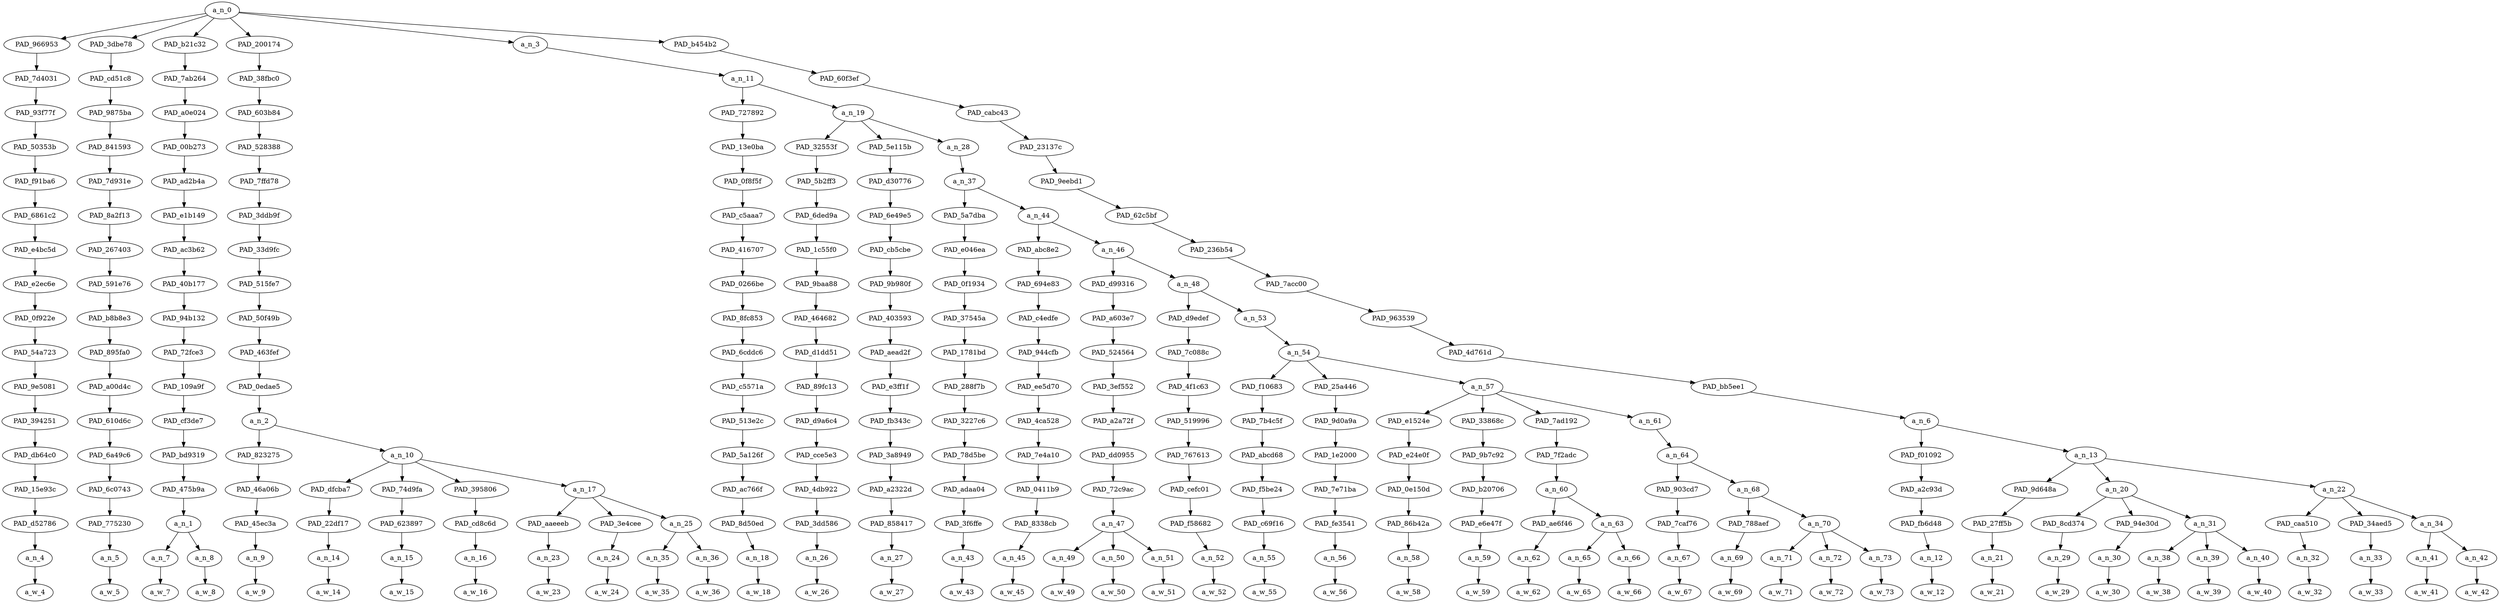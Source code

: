 strict digraph "" {
	a_n_0	[div_dir=1,
		index=0,
		level=17,
		pos="18.980577256944446,17!",
		text_span="[0, 1, 2, 3, 4, 5, 6, 7, 8, 9, 10, 11, 12, 13, 14, 15, 16, 17, 18, 19, 20, 21, 22, 23, 24, 25, 26, 27, 28, 29, 30, 31, 32, 33, 34, \
35, 36, 37, 38, 39, 40, 41, 42, 43]",
		value=0.99999999];
	PAD_966953	[div_dir=1,
		index=3,
		level=16,
		pos="31.0,16!",
		text_span="[31]",
		value=0.02081070];
	a_n_0 -> PAD_966953;
	PAD_3dbe78	[div_dir=1,
		index=4,
		level=16,
		pos="32.0,16!",
		text_span="[32]",
		value=0.01382177];
	a_n_0 -> PAD_3dbe78;
	PAD_b21c32	[div_dir=-1,
		index=0,
		level=16,
		pos="0.5,16!",
		text_span="[0, 1]",
		value=0.03529963];
	a_n_0 -> PAD_b21c32;
	PAD_200174	[div_dir=-1,
		index=1,
		level=16,
		pos="3.3958333333333335,16!",
		text_span="[2, 3, 4, 5, 6, 7, 8, 9]",
		value=0.08266483];
	a_n_0 -> PAD_200174;
	a_n_3	[div_dir=1,
		index=2,
		level=16,
		pos="11.237630208333332,16!",
		text_span="[10, 11, 12, 13, 14, 15, 16, 17, 18, 19, 20, 21, 22, 23, 24, 25, 26, 27, 28, 29, 30]",
		value=0.41709044];
	a_n_0 -> a_n_3;
	PAD_b454b2	[div_dir=-1,
		index=5,
		level=16,
		pos="35.75,16!",
		text_span="[33, 34, 35, 36, 37, 38, 39, 40, 41, 42, 43]",
		value=0.43030268];
	a_n_0 -> PAD_b454b2;
	PAD_7d4031	[div_dir=1,
		index=3,
		level=15,
		pos="31.0,15!",
		text_span="[31]",
		value=0.02081070];
	PAD_966953 -> PAD_7d4031;
	PAD_93f77f	[div_dir=1,
		index=4,
		level=14,
		pos="31.0,14!",
		text_span="[31]",
		value=0.02081070];
	PAD_7d4031 -> PAD_93f77f;
	PAD_50353b	[div_dir=1,
		index=6,
		level=13,
		pos="31.0,13!",
		text_span="[31]",
		value=0.02081070];
	PAD_93f77f -> PAD_50353b;
	PAD_f91ba6	[div_dir=1,
		index=6,
		level=12,
		pos="31.0,12!",
		text_span="[31]",
		value=0.02081070];
	PAD_50353b -> PAD_f91ba6;
	PAD_6861c2	[div_dir=1,
		index=7,
		level=11,
		pos="31.0,11!",
		text_span="[31]",
		value=0.02081070];
	PAD_f91ba6 -> PAD_6861c2;
	PAD_e4bc5d	[div_dir=1,
		index=8,
		level=10,
		pos="31.0,10!",
		text_span="[31]",
		value=0.02081070];
	PAD_6861c2 -> PAD_e4bc5d;
	PAD_e2ec6e	[div_dir=1,
		index=9,
		level=9,
		pos="31.0,9!",
		text_span="[31]",
		value=0.02081070];
	PAD_e4bc5d -> PAD_e2ec6e;
	PAD_0f922e	[div_dir=1,
		index=10,
		level=8,
		pos="31.0,8!",
		text_span="[31]",
		value=0.02081070];
	PAD_e2ec6e -> PAD_0f922e;
	PAD_54a723	[div_dir=1,
		index=10,
		level=7,
		pos="31.0,7!",
		text_span="[31]",
		value=0.02081070];
	PAD_0f922e -> PAD_54a723;
	PAD_9e5081	[div_dir=1,
		index=12,
		level=6,
		pos="31.0,6!",
		text_span="[31]",
		value=0.02081070];
	PAD_54a723 -> PAD_9e5081;
	PAD_394251	[div_dir=1,
		index=15,
		level=5,
		pos="31.0,5!",
		text_span="[31]",
		value=0.02081070];
	PAD_9e5081 -> PAD_394251;
	PAD_db64c0	[div_dir=1,
		index=16,
		level=4,
		pos="31.0,4!",
		text_span="[31]",
		value=0.02081070];
	PAD_394251 -> PAD_db64c0;
	PAD_15e93c	[div_dir=1,
		index=20,
		level=3,
		pos="31.0,3!",
		text_span="[31]",
		value=0.02081070];
	PAD_db64c0 -> PAD_15e93c;
	PAD_d52786	[div_dir=1,
		index=24,
		level=2,
		pos="31.0,2!",
		text_span="[31]",
		value=0.02081070];
	PAD_15e93c -> PAD_d52786;
	a_n_4	[div_dir=1,
		index=31,
		level=1,
		pos="31.0,1!",
		text_span="[31]",
		value=0.02081070];
	PAD_d52786 -> a_n_4;
	a_w_4	[div_dir=0,
		index=31,
		level=0,
		pos="31,0!",
		text_span="[31]",
		value=perhaps];
	a_n_4 -> a_w_4;
	PAD_cd51c8	[div_dir=1,
		index=4,
		level=15,
		pos="32.0,15!",
		text_span="[32]",
		value=0.01382177];
	PAD_3dbe78 -> PAD_cd51c8;
	PAD_9875ba	[div_dir=1,
		index=5,
		level=14,
		pos="32.0,14!",
		text_span="[32]",
		value=0.01382177];
	PAD_cd51c8 -> PAD_9875ba;
	PAD_841593	[div_dir=1,
		index=7,
		level=13,
		pos="32.0,13!",
		text_span="[32]",
		value=0.01382177];
	PAD_9875ba -> PAD_841593;
	PAD_7d931e	[div_dir=1,
		index=7,
		level=12,
		pos="32.0,12!",
		text_span="[32]",
		value=0.01382177];
	PAD_841593 -> PAD_7d931e;
	PAD_8a2f13	[div_dir=1,
		index=8,
		level=11,
		pos="32.0,11!",
		text_span="[32]",
		value=0.01382177];
	PAD_7d931e -> PAD_8a2f13;
	PAD_267403	[div_dir=1,
		index=9,
		level=10,
		pos="32.0,10!",
		text_span="[32]",
		value=0.01382177];
	PAD_8a2f13 -> PAD_267403;
	PAD_591e76	[div_dir=1,
		index=10,
		level=9,
		pos="32.0,9!",
		text_span="[32]",
		value=0.01382177];
	PAD_267403 -> PAD_591e76;
	PAD_b8b8e3	[div_dir=1,
		index=11,
		level=8,
		pos="32.0,8!",
		text_span="[32]",
		value=0.01382177];
	PAD_591e76 -> PAD_b8b8e3;
	PAD_895fa0	[div_dir=1,
		index=11,
		level=7,
		pos="32.0,7!",
		text_span="[32]",
		value=0.01382177];
	PAD_b8b8e3 -> PAD_895fa0;
	PAD_a00d4c	[div_dir=1,
		index=13,
		level=6,
		pos="32.0,6!",
		text_span="[32]",
		value=0.01382177];
	PAD_895fa0 -> PAD_a00d4c;
	PAD_610d6c	[div_dir=1,
		index=16,
		level=5,
		pos="32.0,5!",
		text_span="[32]",
		value=0.01382177];
	PAD_a00d4c -> PAD_610d6c;
	PAD_6a49c6	[div_dir=1,
		index=17,
		level=4,
		pos="32.0,4!",
		text_span="[32]",
		value=0.01382177];
	PAD_610d6c -> PAD_6a49c6;
	PAD_6c0743	[div_dir=1,
		index=21,
		level=3,
		pos="32.0,3!",
		text_span="[32]",
		value=0.01382177];
	PAD_6a49c6 -> PAD_6c0743;
	PAD_775230	[div_dir=1,
		index=25,
		level=2,
		pos="32.0,2!",
		text_span="[32]",
		value=0.01382177];
	PAD_6c0743 -> PAD_775230;
	a_n_5	[div_dir=1,
		index=32,
		level=1,
		pos="32.0,1!",
		text_span="[32]",
		value=0.01382177];
	PAD_775230 -> a_n_5;
	a_w_5	[div_dir=0,
		index=32,
		level=0,
		pos="32,0!",
		text_span="[32]",
		value=you3];
	a_n_5 -> a_w_5;
	PAD_7ab264	[div_dir=-1,
		index=0,
		level=15,
		pos="0.5,15!",
		text_span="[0, 1]",
		value=0.03529963];
	PAD_b21c32 -> PAD_7ab264;
	PAD_a0e024	[div_dir=-1,
		index=0,
		level=14,
		pos="0.5,14!",
		text_span="[0, 1]",
		value=0.03529963];
	PAD_7ab264 -> PAD_a0e024;
	PAD_00b273	[div_dir=-1,
		index=0,
		level=13,
		pos="0.5,13!",
		text_span="[0, 1]",
		value=0.03529963];
	PAD_a0e024 -> PAD_00b273;
	PAD_ad2b4a	[div_dir=-1,
		index=0,
		level=12,
		pos="0.5,12!",
		text_span="[0, 1]",
		value=0.03529963];
	PAD_00b273 -> PAD_ad2b4a;
	PAD_e1b149	[div_dir=-1,
		index=0,
		level=11,
		pos="0.5,11!",
		text_span="[0, 1]",
		value=0.03529963];
	PAD_ad2b4a -> PAD_e1b149;
	PAD_ac3b62	[div_dir=-1,
		index=0,
		level=10,
		pos="0.5,10!",
		text_span="[0, 1]",
		value=0.03529963];
	PAD_e1b149 -> PAD_ac3b62;
	PAD_40b177	[div_dir=-1,
		index=0,
		level=9,
		pos="0.5,9!",
		text_span="[0, 1]",
		value=0.03529963];
	PAD_ac3b62 -> PAD_40b177;
	PAD_94b132	[div_dir=-1,
		index=0,
		level=8,
		pos="0.5,8!",
		text_span="[0, 1]",
		value=0.03529963];
	PAD_40b177 -> PAD_94b132;
	PAD_72fce3	[div_dir=-1,
		index=0,
		level=7,
		pos="0.5,7!",
		text_span="[0, 1]",
		value=0.03529963];
	PAD_94b132 -> PAD_72fce3;
	PAD_109a9f	[div_dir=-1,
		index=0,
		level=6,
		pos="0.5,6!",
		text_span="[0, 1]",
		value=0.03529963];
	PAD_72fce3 -> PAD_109a9f;
	PAD_cf3de7	[div_dir=-1,
		index=0,
		level=5,
		pos="0.5,5!",
		text_span="[0, 1]",
		value=0.03529963];
	PAD_109a9f -> PAD_cf3de7;
	PAD_bd9319	[div_dir=-1,
		index=0,
		level=4,
		pos="0.5,4!",
		text_span="[0, 1]",
		value=0.03529963];
	PAD_cf3de7 -> PAD_bd9319;
	PAD_475b9a	[div_dir=-1,
		index=0,
		level=3,
		pos="0.5,3!",
		text_span="[0, 1]",
		value=0.03529963];
	PAD_bd9319 -> PAD_475b9a;
	a_n_1	[div_dir=-1,
		index=0,
		level=2,
		pos="0.5,2!",
		text_span="[0, 1]",
		value=0.03529963];
	PAD_475b9a -> a_n_1;
	a_n_7	[div_dir=-1,
		index=0,
		level=1,
		pos="0.0,1!",
		text_span="[0]",
		value=0.02271769];
	a_n_1 -> a_n_7;
	a_n_8	[div_dir=1,
		index=1,
		level=1,
		pos="1.0,1!",
		text_span="[1]",
		value=0.01240626];
	a_n_1 -> a_n_8;
	a_w_7	[div_dir=0,
		index=0,
		level=0,
		pos="0,0!",
		text_span="[0]",
		value=no];
	a_n_7 -> a_w_7;
	a_w_8	[div_dir=0,
		index=1,
		level=0,
		pos="1,0!",
		text_span="[1]",
		value=no1];
	a_n_8 -> a_w_8;
	PAD_38fbc0	[div_dir=-1,
		index=1,
		level=15,
		pos="3.3958333333333335,15!",
		text_span="[2, 3, 4, 5, 6, 7, 8, 9]",
		value=0.08266483];
	PAD_200174 -> PAD_38fbc0;
	PAD_603b84	[div_dir=-1,
		index=1,
		level=14,
		pos="3.3958333333333335,14!",
		text_span="[2, 3, 4, 5, 6, 7, 8, 9]",
		value=0.08266483];
	PAD_38fbc0 -> PAD_603b84;
	PAD_528388	[div_dir=-1,
		index=1,
		level=13,
		pos="3.3958333333333335,13!",
		text_span="[2, 3, 4, 5, 6, 7, 8, 9]",
		value=0.08266483];
	PAD_603b84 -> PAD_528388;
	PAD_7ffd78	[div_dir=-1,
		index=1,
		level=12,
		pos="3.3958333333333335,12!",
		text_span="[2, 3, 4, 5, 6, 7, 8, 9]",
		value=0.08266483];
	PAD_528388 -> PAD_7ffd78;
	PAD_3ddb9f	[div_dir=-1,
		index=1,
		level=11,
		pos="3.3958333333333335,11!",
		text_span="[2, 3, 4, 5, 6, 7, 8, 9]",
		value=0.08266483];
	PAD_7ffd78 -> PAD_3ddb9f;
	PAD_33d9fc	[div_dir=-1,
		index=1,
		level=10,
		pos="3.3958333333333335,10!",
		text_span="[2, 3, 4, 5, 6, 7, 8, 9]",
		value=0.08266483];
	PAD_3ddb9f -> PAD_33d9fc;
	PAD_515fe7	[div_dir=-1,
		index=1,
		level=9,
		pos="3.3958333333333335,9!",
		text_span="[2, 3, 4, 5, 6, 7, 8, 9]",
		value=0.08266483];
	PAD_33d9fc -> PAD_515fe7;
	PAD_50f49b	[div_dir=-1,
		index=1,
		level=8,
		pos="3.3958333333333335,8!",
		text_span="[2, 3, 4, 5, 6, 7, 8, 9]",
		value=0.08266483];
	PAD_515fe7 -> PAD_50f49b;
	PAD_463fef	[div_dir=-1,
		index=1,
		level=7,
		pos="3.3958333333333335,7!",
		text_span="[2, 3, 4, 5, 6, 7, 8, 9]",
		value=0.08266483];
	PAD_50f49b -> PAD_463fef;
	PAD_0edae5	[div_dir=-1,
		index=1,
		level=6,
		pos="3.3958333333333335,6!",
		text_span="[2, 3, 4, 5, 6, 7, 8, 9]",
		value=0.08266483];
	PAD_463fef -> PAD_0edae5;
	a_n_2	[div_dir=-1,
		index=1,
		level=5,
		pos="3.3958333333333335,5!",
		text_span="[2, 3, 4, 5, 6, 7, 8, 9]",
		value=0.08266483];
	PAD_0edae5 -> a_n_2;
	PAD_823275	[div_dir=-1,
		index=1,
		level=4,
		pos="2.0,4!",
		text_span="[2]",
		value=0.01012677];
	a_n_2 -> PAD_823275;
	a_n_10	[div_dir=1,
		index=2,
		level=4,
		pos="4.791666666666667,4!",
		text_span="[3, 4, 5, 6, 7, 8, 9]",
		value=0.07253760];
	a_n_2 -> a_n_10;
	PAD_46a06b	[div_dir=-1,
		index=1,
		level=3,
		pos="2.0,3!",
		text_span="[2]",
		value=0.01012677];
	PAD_823275 -> PAD_46a06b;
	PAD_45ec3a	[div_dir=-1,
		index=1,
		level=2,
		pos="2.0,2!",
		text_span="[2]",
		value=0.01012677];
	PAD_46a06b -> PAD_45ec3a;
	a_n_9	[div_dir=-1,
		index=2,
		level=1,
		pos="2.0,1!",
		text_span="[2]",
		value=0.01012677];
	PAD_45ec3a -> a_n_9;
	a_w_9	[div_dir=0,
		index=2,
		level=0,
		pos="2,0!",
		text_span="[2]",
		value=i];
	a_n_9 -> a_w_9;
	PAD_dfcba7	[div_dir=1,
		index=2,
		level=3,
		pos="3.0,3!",
		text_span="[3]",
		value=0.01170550];
	a_n_10 -> PAD_dfcba7;
	PAD_74d9fa	[div_dir=1,
		index=3,
		level=3,
		pos="4.0,3!",
		text_span="[4]",
		value=0.01129961];
	a_n_10 -> PAD_74d9fa;
	PAD_395806	[div_dir=1,
		index=4,
		level=3,
		pos="5.0,3!",
		text_span="[5]",
		value=0.00972549];
	a_n_10 -> PAD_395806;
	a_n_17	[div_dir=-1,
		index=5,
		level=3,
		pos="7.166666666666667,3!",
		text_span="[6, 7, 8, 9]",
		value=0.03979935];
	a_n_10 -> a_n_17;
	PAD_22df17	[div_dir=1,
		index=2,
		level=2,
		pos="3.0,2!",
		text_span="[3]",
		value=0.01170550];
	PAD_dfcba7 -> PAD_22df17;
	a_n_14	[div_dir=1,
		index=3,
		level=1,
		pos="3.0,1!",
		text_span="[3]",
		value=0.01170550];
	PAD_22df17 -> a_n_14;
	a_w_14	[div_dir=0,
		index=3,
		level=0,
		pos="3,0!",
		text_span="[3]",
		value=will];
	a_n_14 -> a_w_14;
	PAD_623897	[div_dir=1,
		index=3,
		level=2,
		pos="4.0,2!",
		text_span="[4]",
		value=0.01129961];
	PAD_74d9fa -> PAD_623897;
	a_n_15	[div_dir=1,
		index=4,
		level=1,
		pos="4.0,1!",
		text_span="[4]",
		value=0.01129961];
	PAD_623897 -> a_n_15;
	a_w_15	[div_dir=0,
		index=4,
		level=0,
		pos="4,0!",
		text_span="[4]",
		value=not];
	a_n_15 -> a_w_15;
	PAD_cd8c6d	[div_dir=1,
		index=4,
		level=2,
		pos="5.0,2!",
		text_span="[5]",
		value=0.00972549];
	PAD_395806 -> PAD_cd8c6d;
	a_n_16	[div_dir=1,
		index=5,
		level=1,
		pos="5.0,1!",
		text_span="[5]",
		value=0.00972549];
	PAD_cd8c6d -> a_n_16;
	a_w_16	[div_dir=0,
		index=5,
		level=0,
		pos="5,0!",
		text_span="[5]",
		value=i1];
	a_n_16 -> a_w_16;
	PAD_aaeeeb	[div_dir=1,
		index=5,
		level=2,
		pos="6.0,2!",
		text_span="[6]",
		value=0.00835757];
	a_n_17 -> PAD_aaeeeb;
	PAD_3e4cee	[div_dir=1,
		index=6,
		level=2,
		pos="7.0,2!",
		text_span="[7]",
		value=0.00923382];
	a_n_17 -> PAD_3e4cee;
	a_n_25	[div_dir=-1,
		index=7,
		level=2,
		pos="8.5,2!",
		text_span="[8, 9]",
		value=0.02220118];
	a_n_17 -> a_n_25;
	a_n_23	[div_dir=1,
		index=6,
		level=1,
		pos="6.0,1!",
		text_span="[6]",
		value=0.00835757];
	PAD_aaeeeb -> a_n_23;
	a_w_23	[div_dir=0,
		index=6,
		level=0,
		pos="6,0!",
		text_span="[6]",
		value=do];
	a_n_23 -> a_w_23;
	a_n_24	[div_dir=1,
		index=7,
		level=1,
		pos="7.0,1!",
		text_span="[7]",
		value=0.00923382];
	PAD_3e4cee -> a_n_24;
	a_w_24	[div_dir=0,
		index=7,
		level=0,
		pos="7,0!",
		text_span="[7]",
		value=not1];
	a_n_24 -> a_w_24;
	a_n_35	[div_dir=-1,
		index=8,
		level=1,
		pos="8.0,1!",
		text_span="[8]",
		value=0.01057243];
	a_n_25 -> a_n_35;
	a_n_36	[div_dir=1,
		index=9,
		level=1,
		pos="9.0,1!",
		text_span="[9]",
		value=0.01161320];
	a_n_25 -> a_n_36;
	a_w_35	[div_dir=0,
		index=8,
		level=0,
		pos="8,0!",
		text_span="[8]",
		value=do1];
	a_n_35 -> a_w_35;
	a_w_36	[div_dir=0,
		index=9,
		level=0,
		pos="9,0!",
		text_span="[9]",
		value=that];
	a_n_36 -> a_w_36;
	a_n_11	[div_dir=1,
		index=2,
		level=15,
		pos="11.237630208333332,15!",
		text_span="[10, 11, 12, 13, 14, 15, 16, 17, 18, 19, 20, 21, 22, 23, 24, 25, 26, 27, 28, 29, 30]",
		value=0.41698212];
	a_n_3 -> a_n_11;
	PAD_727892	[div_dir=1,
		index=2,
		level=14,
		pos="10.0,14!",
		text_span="[10]",
		value=0.00938584];
	a_n_11 -> PAD_727892;
	a_n_19	[div_dir=1,
		index=3,
		level=14,
		pos="12.475260416666666,14!",
		text_span="[11, 12, 13, 14, 15, 16, 17, 18, 19, 20, 21, 22, 23, 24, 25, 26, 27, 28, 29, 30]",
		value=0.40748796];
	a_n_11 -> a_n_19;
	PAD_13e0ba	[div_dir=1,
		index=2,
		level=13,
		pos="10.0,13!",
		text_span="[10]",
		value=0.00938584];
	PAD_727892 -> PAD_13e0ba;
	PAD_0f8f5f	[div_dir=1,
		index=2,
		level=12,
		pos="10.0,12!",
		text_span="[10]",
		value=0.00938584];
	PAD_13e0ba -> PAD_0f8f5f;
	PAD_c5aaa7	[div_dir=1,
		index=2,
		level=11,
		pos="10.0,11!",
		text_span="[10]",
		value=0.00938584];
	PAD_0f8f5f -> PAD_c5aaa7;
	PAD_416707	[div_dir=1,
		index=2,
		level=10,
		pos="10.0,10!",
		text_span="[10]",
		value=0.00938584];
	PAD_c5aaa7 -> PAD_416707;
	PAD_0266be	[div_dir=1,
		index=2,
		level=9,
		pos="10.0,9!",
		text_span="[10]",
		value=0.00938584];
	PAD_416707 -> PAD_0266be;
	PAD_8fc853	[div_dir=1,
		index=2,
		level=8,
		pos="10.0,8!",
		text_span="[10]",
		value=0.00938584];
	PAD_0266be -> PAD_8fc853;
	PAD_6cddc6	[div_dir=1,
		index=2,
		level=7,
		pos="10.0,7!",
		text_span="[10]",
		value=0.00938584];
	PAD_8fc853 -> PAD_6cddc6;
	PAD_c5571a	[div_dir=1,
		index=2,
		level=6,
		pos="10.0,6!",
		text_span="[10]",
		value=0.00938584];
	PAD_6cddc6 -> PAD_c5571a;
	PAD_513e2c	[div_dir=1,
		index=2,
		level=5,
		pos="10.0,5!",
		text_span="[10]",
		value=0.00938584];
	PAD_c5571a -> PAD_513e2c;
	PAD_5a126f	[div_dir=1,
		index=3,
		level=4,
		pos="10.0,4!",
		text_span="[10]",
		value=0.00938584];
	PAD_513e2c -> PAD_5a126f;
	PAD_ac766f	[div_dir=1,
		index=6,
		level=3,
		pos="10.0,3!",
		text_span="[10]",
		value=0.00938584];
	PAD_5a126f -> PAD_ac766f;
	PAD_8d50ed	[div_dir=1,
		index=8,
		level=2,
		pos="10.0,2!",
		text_span="[10]",
		value=0.00938584];
	PAD_ac766f -> PAD_8d50ed;
	a_n_18	[div_dir=1,
		index=10,
		level=1,
		pos="10.0,1!",
		text_span="[10]",
		value=0.00938584];
	PAD_8d50ed -> a_n_18;
	a_w_18	[div_dir=0,
		index=10,
		level=0,
		pos="10,0!",
		text_span="[10]",
		value=i2];
	a_n_18 -> a_w_18;
	PAD_32553f	[div_dir=1,
		index=3,
		level=13,
		pos="11.0,13!",
		text_span="[11]",
		value=0.01247435];
	a_n_19 -> PAD_32553f;
	PAD_5e115b	[div_dir=1,
		index=4,
		level=13,
		pos="12.0,13!",
		text_span="[12]",
		value=0.01182821];
	a_n_19 -> PAD_5e115b;
	a_n_28	[div_dir=1,
		index=5,
		level=13,
		pos="14.42578125,13!",
		text_span="[13, 14, 15, 16, 17, 18, 19, 20, 21, 22, 23, 24, 25, 26, 27, 28, 29, 30]",
		value=0.38307961];
	a_n_19 -> a_n_28;
	PAD_5b2ff3	[div_dir=1,
		index=3,
		level=12,
		pos="11.0,12!",
		text_span="[11]",
		value=0.01247435];
	PAD_32553f -> PAD_5b2ff3;
	PAD_6ded9a	[div_dir=1,
		index=3,
		level=11,
		pos="11.0,11!",
		text_span="[11]",
		value=0.01247435];
	PAD_5b2ff3 -> PAD_6ded9a;
	PAD_1c55f0	[div_dir=1,
		index=3,
		level=10,
		pos="11.0,10!",
		text_span="[11]",
		value=0.01247435];
	PAD_6ded9a -> PAD_1c55f0;
	PAD_9baa88	[div_dir=1,
		index=3,
		level=9,
		pos="11.0,9!",
		text_span="[11]",
		value=0.01247435];
	PAD_1c55f0 -> PAD_9baa88;
	PAD_464682	[div_dir=1,
		index=3,
		level=8,
		pos="11.0,8!",
		text_span="[11]",
		value=0.01247435];
	PAD_9baa88 -> PAD_464682;
	PAD_d1dd51	[div_dir=1,
		index=3,
		level=7,
		pos="11.0,7!",
		text_span="[11]",
		value=0.01247435];
	PAD_464682 -> PAD_d1dd51;
	PAD_89fc13	[div_dir=1,
		index=3,
		level=6,
		pos="11.0,6!",
		text_span="[11]",
		value=0.01247435];
	PAD_d1dd51 -> PAD_89fc13;
	PAD_d9a6c4	[div_dir=1,
		index=3,
		level=5,
		pos="11.0,5!",
		text_span="[11]",
		value=0.01247435];
	PAD_89fc13 -> PAD_d9a6c4;
	PAD_cce5e3	[div_dir=1,
		index=4,
		level=4,
		pos="11.0,4!",
		text_span="[11]",
		value=0.01247435];
	PAD_d9a6c4 -> PAD_cce5e3;
	PAD_4db922	[div_dir=1,
		index=7,
		level=3,
		pos="11.0,3!",
		text_span="[11]",
		value=0.01247435];
	PAD_cce5e3 -> PAD_4db922;
	PAD_3dd586	[div_dir=1,
		index=9,
		level=2,
		pos="11.0,2!",
		text_span="[11]",
		value=0.01247435];
	PAD_4db922 -> PAD_3dd586;
	a_n_26	[div_dir=1,
		index=11,
		level=1,
		pos="11.0,1!",
		text_span="[11]",
		value=0.01247435];
	PAD_3dd586 -> a_n_26;
	a_w_26	[div_dir=0,
		index=11,
		level=0,
		pos="11,0!",
		text_span="[11]",
		value=told];
	a_n_26 -> a_w_26;
	PAD_d30776	[div_dir=1,
		index=4,
		level=12,
		pos="12.0,12!",
		text_span="[12]",
		value=0.01182821];
	PAD_5e115b -> PAD_d30776;
	PAD_6e49e5	[div_dir=1,
		index=4,
		level=11,
		pos="12.0,11!",
		text_span="[12]",
		value=0.01182821];
	PAD_d30776 -> PAD_6e49e5;
	PAD_cb5cbe	[div_dir=1,
		index=4,
		level=10,
		pos="12.0,10!",
		text_span="[12]",
		value=0.01182821];
	PAD_6e49e5 -> PAD_cb5cbe;
	PAD_9b980f	[div_dir=1,
		index=4,
		level=9,
		pos="12.0,9!",
		text_span="[12]",
		value=0.01182821];
	PAD_cb5cbe -> PAD_9b980f;
	PAD_403593	[div_dir=1,
		index=4,
		level=8,
		pos="12.0,8!",
		text_span="[12]",
		value=0.01182821];
	PAD_9b980f -> PAD_403593;
	PAD_aead2f	[div_dir=1,
		index=4,
		level=7,
		pos="12.0,7!",
		text_span="[12]",
		value=0.01182821];
	PAD_403593 -> PAD_aead2f;
	PAD_e3ff1f	[div_dir=1,
		index=4,
		level=6,
		pos="12.0,6!",
		text_span="[12]",
		value=0.01182821];
	PAD_aead2f -> PAD_e3ff1f;
	PAD_fb343c	[div_dir=1,
		index=4,
		level=5,
		pos="12.0,5!",
		text_span="[12]",
		value=0.01182821];
	PAD_e3ff1f -> PAD_fb343c;
	PAD_3a8949	[div_dir=1,
		index=5,
		level=4,
		pos="12.0,4!",
		text_span="[12]",
		value=0.01182821];
	PAD_fb343c -> PAD_3a8949;
	PAD_a2322d	[div_dir=1,
		index=8,
		level=3,
		pos="12.0,3!",
		text_span="[12]",
		value=0.01182821];
	PAD_3a8949 -> PAD_a2322d;
	PAD_858417	[div_dir=1,
		index=10,
		level=2,
		pos="12.0,2!",
		text_span="[12]",
		value=0.01182821];
	PAD_a2322d -> PAD_858417;
	a_n_27	[div_dir=1,
		index=12,
		level=1,
		pos="12.0,1!",
		text_span="[12]",
		value=0.01182821];
	PAD_858417 -> a_n_27;
	a_w_27	[div_dir=0,
		index=12,
		level=0,
		pos="12,0!",
		text_span="[12]",
		value=you];
	a_n_27 -> a_w_27;
	a_n_37	[div_dir=1,
		index=5,
		level=12,
		pos="14.42578125,12!",
		text_span="[13, 14, 15, 16, 17, 18, 19, 20, 21, 22, 23, 24, 25, 26, 27, 28, 29, 30]",
		value=0.38297966];
	a_n_28 -> a_n_37;
	PAD_5a7dba	[div_dir=1,
		index=5,
		level=11,
		pos="13.0,11!",
		text_span="[13]",
		value=0.01195178];
	a_n_37 -> PAD_5a7dba;
	a_n_44	[div_dir=1,
		index=6,
		level=11,
		pos="15.8515625,11!",
		text_span="[14, 15, 16, 17, 18, 19, 20, 21, 22, 23, 24, 25, 26, 27, 28, 29, 30]",
		value=0.37092793];
	a_n_37 -> a_n_44;
	PAD_e046ea	[div_dir=1,
		index=5,
		level=10,
		pos="13.0,10!",
		text_span="[13]",
		value=0.01195178];
	PAD_5a7dba -> PAD_e046ea;
	PAD_0f1934	[div_dir=1,
		index=5,
		level=9,
		pos="13.0,9!",
		text_span="[13]",
		value=0.01195178];
	PAD_e046ea -> PAD_0f1934;
	PAD_37545a	[div_dir=1,
		index=5,
		level=8,
		pos="13.0,8!",
		text_span="[13]",
		value=0.01195178];
	PAD_0f1934 -> PAD_37545a;
	PAD_1781bd	[div_dir=1,
		index=5,
		level=7,
		pos="13.0,7!",
		text_span="[13]",
		value=0.01195178];
	PAD_37545a -> PAD_1781bd;
	PAD_288f7b	[div_dir=1,
		index=5,
		level=6,
		pos="13.0,6!",
		text_span="[13]",
		value=0.01195178];
	PAD_1781bd -> PAD_288f7b;
	PAD_3227c6	[div_dir=1,
		index=5,
		level=5,
		pos="13.0,5!",
		text_span="[13]",
		value=0.01195178];
	PAD_288f7b -> PAD_3227c6;
	PAD_78d5be	[div_dir=1,
		index=6,
		level=4,
		pos="13.0,4!",
		text_span="[13]",
		value=0.01195178];
	PAD_3227c6 -> PAD_78d5be;
	PAD_adaa04	[div_dir=1,
		index=9,
		level=3,
		pos="13.0,3!",
		text_span="[13]",
		value=0.01195178];
	PAD_78d5be -> PAD_adaa04;
	PAD_3f6ffe	[div_dir=1,
		index=11,
		level=2,
		pos="13.0,2!",
		text_span="[13]",
		value=0.01195178];
	PAD_adaa04 -> PAD_3f6ffe;
	a_n_43	[div_dir=1,
		index=13,
		level=1,
		pos="13.0,1!",
		text_span="[13]",
		value=0.01195178];
	PAD_3f6ffe -> a_n_43;
	a_w_43	[div_dir=0,
		index=13,
		level=0,
		pos="13,0!",
		text_span="[13]",
		value=i3];
	a_n_43 -> a_w_43;
	PAD_abc8e2	[div_dir=1,
		index=6,
		level=10,
		pos="14.0,10!",
		text_span="[14]",
		value=0.01334693];
	a_n_44 -> PAD_abc8e2;
	a_n_46	[div_dir=1,
		index=7,
		level=10,
		pos="17.703125,10!",
		text_span="[15, 16, 17, 18, 19, 20, 21, 22, 23, 24, 25, 26, 27, 28, 29, 30]",
		value=0.35748037];
	a_n_44 -> a_n_46;
	PAD_694e83	[div_dir=1,
		index=6,
		level=9,
		pos="14.0,9!",
		text_span="[14]",
		value=0.01334693];
	PAD_abc8e2 -> PAD_694e83;
	PAD_c4edfe	[div_dir=1,
		index=6,
		level=8,
		pos="14.0,8!",
		text_span="[14]",
		value=0.01334693];
	PAD_694e83 -> PAD_c4edfe;
	PAD_944cfb	[div_dir=1,
		index=6,
		level=7,
		pos="14.0,7!",
		text_span="[14]",
		value=0.01334693];
	PAD_c4edfe -> PAD_944cfb;
	PAD_ee5d70	[div_dir=1,
		index=6,
		level=6,
		pos="14.0,6!",
		text_span="[14]",
		value=0.01334693];
	PAD_944cfb -> PAD_ee5d70;
	PAD_4ca528	[div_dir=1,
		index=6,
		level=5,
		pos="14.0,5!",
		text_span="[14]",
		value=0.01334693];
	PAD_ee5d70 -> PAD_4ca528;
	PAD_7e4a10	[div_dir=1,
		index=7,
		level=4,
		pos="14.0,4!",
		text_span="[14]",
		value=0.01334693];
	PAD_4ca528 -> PAD_7e4a10;
	PAD_0411b9	[div_dir=1,
		index=10,
		level=3,
		pos="14.0,3!",
		text_span="[14]",
		value=0.01334693];
	PAD_7e4a10 -> PAD_0411b9;
	PAD_8338cb	[div_dir=1,
		index=12,
		level=2,
		pos="14.0,2!",
		text_span="[14]",
		value=0.01334693];
	PAD_0411b9 -> PAD_8338cb;
	a_n_45	[div_dir=1,
		index=14,
		level=1,
		pos="14.0,1!",
		text_span="[14]",
		value=0.01334693];
	PAD_8338cb -> a_n_45;
	a_w_45	[div_dir=0,
		index=14,
		level=0,
		pos="14,0!",
		text_span="[14]",
		value=am];
	a_n_45 -> a_w_45;
	PAD_d99316	[div_dir=1,
		index=7,
		level=9,
		pos="16.0,9!",
		text_span="[15, 16, 17]",
		value=0.14115765];
	a_n_46 -> PAD_d99316;
	a_n_48	[div_dir=1,
		index=8,
		level=9,
		pos="19.40625,9!",
		text_span="[18, 19, 20, 21, 22, 23, 24, 25, 26, 27, 28, 29, 30]",
		value=0.21623053];
	a_n_46 -> a_n_48;
	PAD_a603e7	[div_dir=1,
		index=7,
		level=8,
		pos="16.0,8!",
		text_span="[15, 16, 17]",
		value=0.14115765];
	PAD_d99316 -> PAD_a603e7;
	PAD_524564	[div_dir=1,
		index=7,
		level=7,
		pos="16.0,7!",
		text_span="[15, 16, 17]",
		value=0.14115765];
	PAD_a603e7 -> PAD_524564;
	PAD_3ef552	[div_dir=1,
		index=7,
		level=6,
		pos="16.0,6!",
		text_span="[15, 16, 17]",
		value=0.14115765];
	PAD_524564 -> PAD_3ef552;
	PAD_a2a72f	[div_dir=1,
		index=7,
		level=5,
		pos="16.0,5!",
		text_span="[15, 16, 17]",
		value=0.14115765];
	PAD_3ef552 -> PAD_a2a72f;
	PAD_dd0955	[div_dir=1,
		index=8,
		level=4,
		pos="16.0,4!",
		text_span="[15, 16, 17]",
		value=0.14115765];
	PAD_a2a72f -> PAD_dd0955;
	PAD_72c9ac	[div_dir=1,
		index=11,
		level=3,
		pos="16.0,3!",
		text_span="[15, 16, 17]",
		value=0.14115765];
	PAD_dd0955 -> PAD_72c9ac;
	a_n_47	[div_dir=1,
		index=13,
		level=2,
		pos="16.0,2!",
		text_span="[15, 16, 17]",
		value=0.14115765];
	PAD_72c9ac -> a_n_47;
	a_n_49	[div_dir=1,
		index=15,
		level=1,
		pos="15.0,1!",
		text_span="[15]",
		value=0.02064107];
	a_n_47 -> a_n_49;
	a_n_50	[div_dir=1,
		index=16,
		level=1,
		pos="16.0,1!",
		text_span="[16]",
		value=0.08244833];
	a_n_47 -> a_n_50;
	a_n_51	[div_dir=-1,
		index=17,
		level=1,
		pos="17.0,1!",
		text_span="[17]",
		value=0.03788732];
	a_n_47 -> a_n_51;
	a_w_49	[div_dir=0,
		index=15,
		level=0,
		pos="15,0!",
		text_span="[15]",
		value=a];
	a_n_49 -> a_w_49;
	a_w_50	[div_dir=0,
		index=16,
		level=0,
		pos="16,0!",
		text_span="[16]",
		value=white];
	a_n_50 -> a_w_50;
	a_w_51	[div_dir=0,
		index=17,
		level=0,
		pos="17,0!",
		text_span="[17]",
		value=woman];
	a_n_51 -> a_w_51;
	PAD_d9edef	[div_dir=-1,
		index=8,
		level=8,
		pos="18.0,8!",
		text_span="[18]",
		value=0.02624142];
	a_n_48 -> PAD_d9edef;
	a_n_53	[div_dir=1,
		index=9,
		level=8,
		pos="20.8125,8!",
		text_span="[19, 20, 21, 22, 23, 24, 25, 26, 27, 28, 29, 30]",
		value=0.18997368];
	a_n_48 -> a_n_53;
	PAD_7c088c	[div_dir=-1,
		index=8,
		level=7,
		pos="18.0,7!",
		text_span="[18]",
		value=0.02624142];
	PAD_d9edef -> PAD_7c088c;
	PAD_4f1c63	[div_dir=-1,
		index=8,
		level=6,
		pos="18.0,6!",
		text_span="[18]",
		value=0.02624142];
	PAD_7c088c -> PAD_4f1c63;
	PAD_519996	[div_dir=-1,
		index=8,
		level=5,
		pos="18.0,5!",
		text_span="[18]",
		value=0.02624142];
	PAD_4f1c63 -> PAD_519996;
	PAD_767613	[div_dir=-1,
		index=9,
		level=4,
		pos="18.0,4!",
		text_span="[18]",
		value=0.02624142];
	PAD_519996 -> PAD_767613;
	PAD_cefc01	[div_dir=-1,
		index=12,
		level=3,
		pos="18.0,3!",
		text_span="[18]",
		value=0.02624142];
	PAD_767613 -> PAD_cefc01;
	PAD_f58682	[div_dir=-1,
		index=14,
		level=2,
		pos="18.0,2!",
		text_span="[18]",
		value=0.02624142];
	PAD_cefc01 -> PAD_f58682;
	a_n_52	[div_dir=-1,
		index=18,
		level=1,
		pos="18.0,1!",
		text_span="[18]",
		value=0.02624142];
	PAD_f58682 -> a_n_52;
	a_w_52	[div_dir=0,
		index=18,
		level=0,
		pos="18,0!",
		text_span="[18]",
		value=sorry];
	a_n_52 -> a_w_52;
	a_n_54	[div_dir=1,
		index=9,
		level=7,
		pos="20.8125,7!",
		text_span="[19, 20, 21, 22, 23, 24, 25, 26, 27, 28, 29, 30]",
		value=0.18991874];
	a_n_53 -> a_n_54;
	PAD_f10683	[div_dir=1,
		index=9,
		level=6,
		pos="19.0,6!",
		text_span="[19]",
		value=0.01127980];
	a_n_54 -> PAD_f10683;
	PAD_25a446	[div_dir=1,
		index=10,
		level=6,
		pos="20.0,6!",
		text_span="[20]",
		value=0.01324036];
	a_n_54 -> PAD_25a446;
	a_n_57	[div_dir=1,
		index=11,
		level=6,
		pos="23.4375,6!",
		text_span="[21, 22, 23, 24, 25, 26, 27, 28, 29, 30]",
		value=0.16534364];
	a_n_54 -> a_n_57;
	PAD_7b4c5f	[div_dir=1,
		index=9,
		level=5,
		pos="19.0,5!",
		text_span="[19]",
		value=0.01127980];
	PAD_f10683 -> PAD_7b4c5f;
	PAD_abcd68	[div_dir=1,
		index=10,
		level=4,
		pos="19.0,4!",
		text_span="[19]",
		value=0.01127980];
	PAD_7b4c5f -> PAD_abcd68;
	PAD_f5be24	[div_dir=1,
		index=13,
		level=3,
		pos="19.0,3!",
		text_span="[19]",
		value=0.01127980];
	PAD_abcd68 -> PAD_f5be24;
	PAD_c69f16	[div_dir=1,
		index=15,
		level=2,
		pos="19.0,2!",
		text_span="[19]",
		value=0.01127980];
	PAD_f5be24 -> PAD_c69f16;
	a_n_55	[div_dir=1,
		index=19,
		level=1,
		pos="19.0,1!",
		text_span="[19]",
		value=0.01127980];
	PAD_c69f16 -> a_n_55;
	a_w_55	[div_dir=0,
		index=19,
		level=0,
		pos="19,0!",
		text_span="[19]",
		value=i4];
	a_n_55 -> a_w_55;
	PAD_9d0a9a	[div_dir=1,
		index=10,
		level=5,
		pos="20.0,5!",
		text_span="[20]",
		value=0.01324036];
	PAD_25a446 -> PAD_9d0a9a;
	PAD_1e2000	[div_dir=1,
		index=11,
		level=4,
		pos="20.0,4!",
		text_span="[20]",
		value=0.01324036];
	PAD_9d0a9a -> PAD_1e2000;
	PAD_7e71ba	[div_dir=1,
		index=14,
		level=3,
		pos="20.0,3!",
		text_span="[20]",
		value=0.01324036];
	PAD_1e2000 -> PAD_7e71ba;
	PAD_fe3541	[div_dir=1,
		index=16,
		level=2,
		pos="20.0,2!",
		text_span="[20]",
		value=0.01324036];
	PAD_7e71ba -> PAD_fe3541;
	a_n_56	[div_dir=1,
		index=20,
		level=1,
		pos="20.0,1!",
		text_span="[20]",
		value=0.01324036];
	PAD_fe3541 -> a_n_56;
	a_w_56	[div_dir=0,
		index=20,
		level=0,
		pos="20,0!",
		text_span="[20]",
		value=really];
	a_n_56 -> a_w_56;
	PAD_e1524e	[div_dir=-1,
		index=11,
		level=5,
		pos="21.0,5!",
		text_span="[21]",
		value=0.00935693];
	a_n_57 -> PAD_e1524e;
	PAD_33868c	[div_dir=1,
		index=12,
		level=5,
		pos="22.0,5!",
		text_span="[22]",
		value=0.00920981];
	a_n_57 -> PAD_33868c;
	PAD_7ad192	[div_dir=1,
		index=13,
		level=5,
		pos="23.75,5!",
		text_span="[23, 24, 25]",
		value=0.04475825];
	a_n_57 -> PAD_7ad192;
	a_n_61	[div_dir=1,
		index=14,
		level=5,
		pos="27.0,5!",
		text_span="[26, 27, 28, 29, 30]",
		value=0.10198224];
	a_n_57 -> a_n_61;
	PAD_e24e0f	[div_dir=-1,
		index=12,
		level=4,
		pos="21.0,4!",
		text_span="[21]",
		value=0.00935693];
	PAD_e1524e -> PAD_e24e0f;
	PAD_0e150d	[div_dir=-1,
		index=15,
		level=3,
		pos="21.0,3!",
		text_span="[21]",
		value=0.00935693];
	PAD_e24e0f -> PAD_0e150d;
	PAD_86b42a	[div_dir=-1,
		index=17,
		level=2,
		pos="21.0,2!",
		text_span="[21]",
		value=0.00935693];
	PAD_0e150d -> PAD_86b42a;
	a_n_58	[div_dir=-1,
		index=21,
		level=1,
		pos="21.0,1!",
		text_span="[21]",
		value=0.00935693];
	PAD_86b42a -> a_n_58;
	a_w_58	[div_dir=0,
		index=21,
		level=0,
		pos="21,0!",
		text_span="[21]",
		value=am1];
	a_n_58 -> a_w_58;
	PAD_9b7c92	[div_dir=1,
		index=13,
		level=4,
		pos="22.0,4!",
		text_span="[22]",
		value=0.00920981];
	PAD_33868c -> PAD_9b7c92;
	PAD_b20706	[div_dir=1,
		index=16,
		level=3,
		pos="22.0,3!",
		text_span="[22]",
		value=0.00920981];
	PAD_9b7c92 -> PAD_b20706;
	PAD_e6e47f	[div_dir=1,
		index=18,
		level=2,
		pos="22.0,2!",
		text_span="[22]",
		value=0.00920981];
	PAD_b20706 -> PAD_e6e47f;
	a_n_59	[div_dir=1,
		index=22,
		level=1,
		pos="22.0,1!",
		text_span="[22]",
		value=0.00920981];
	PAD_e6e47f -> a_n_59;
	a_w_59	[div_dir=0,
		index=22,
		level=0,
		pos="22,0!",
		text_span="[22]",
		value=not2];
	a_n_59 -> a_w_59;
	PAD_7f2adc	[div_dir=1,
		index=14,
		level=4,
		pos="23.75,4!",
		text_span="[23, 24, 25]",
		value=0.04475825];
	PAD_7ad192 -> PAD_7f2adc;
	a_n_60	[div_dir=1,
		index=17,
		level=3,
		pos="23.75,3!",
		text_span="[23, 24, 25]",
		value=0.04475825];
	PAD_7f2adc -> a_n_60;
	PAD_ae6f46	[div_dir=-1,
		index=19,
		level=2,
		pos="23.0,2!",
		text_span="[23]",
		value=0.02102795];
	a_n_60 -> PAD_ae6f46;
	a_n_63	[div_dir=1,
		index=20,
		level=2,
		pos="24.5,2!",
		text_span="[24, 25]",
		value=0.02369888];
	a_n_60 -> a_n_63;
	a_n_62	[div_dir=-1,
		index=23,
		level=1,
		pos="23.0,1!",
		text_span="[23]",
		value=0.02102795];
	PAD_ae6f46 -> a_n_62;
	a_w_62	[div_dir=0,
		index=23,
		level=0,
		pos="23,0!",
		text_span="[23]",
		value=interested];
	a_n_62 -> a_w_62;
	a_n_65	[div_dir=1,
		index=24,
		level=1,
		pos="24.0,1!",
		text_span="[24]",
		value=0.01047761];
	a_n_63 -> a_n_65;
	a_n_66	[div_dir=1,
		index=25,
		level=1,
		pos="25.0,1!",
		text_span="[25]",
		value=0.01316068];
	a_n_63 -> a_n_66;
	a_w_65	[div_dir=0,
		index=24,
		level=0,
		pos="24,0!",
		text_span="[24]",
		value=in];
	a_n_65 -> a_w_65;
	a_w_66	[div_dir=0,
		index=25,
		level=0,
		pos="25,0!",
		text_span="[25]",
		value=you1];
	a_n_66 -> a_w_66;
	a_n_64	[div_dir=1,
		index=15,
		level=4,
		pos="27.0,4!",
		text_span="[26, 27, 28, 29, 30]",
		value=0.10195778];
	a_n_61 -> a_n_64;
	PAD_903cd7	[div_dir=1,
		index=18,
		level=3,
		pos="26.0,3!",
		text_span="[26]",
		value=0.01479198];
	a_n_64 -> PAD_903cd7;
	a_n_68	[div_dir=1,
		index=19,
		level=3,
		pos="28.0,3!",
		text_span="[27, 28, 29, 30]",
		value=0.08714135];
	a_n_64 -> a_n_68;
	PAD_7caf76	[div_dir=1,
		index=21,
		level=2,
		pos="26.0,2!",
		text_span="[26]",
		value=0.01479198];
	PAD_903cd7 -> PAD_7caf76;
	a_n_67	[div_dir=1,
		index=26,
		level=1,
		pos="26.0,1!",
		text_span="[26]",
		value=0.01479198];
	PAD_7caf76 -> a_n_67;
	a_w_67	[div_dir=0,
		index=26,
		level=0,
		pos="26,0!",
		text_span="[26]",
		value=you2];
	a_n_67 -> a_w_67;
	PAD_788aef	[div_dir=1,
		index=22,
		level=2,
		pos="27.0,2!",
		text_span="[27]",
		value=0.01384004];
	a_n_68 -> PAD_788aef;
	a_n_70	[div_dir=-1,
		index=23,
		level=2,
		pos="29.0,2!",
		text_span="[28, 29, 30]",
		value=0.07327909];
	a_n_68 -> a_n_70;
	a_n_69	[div_dir=1,
		index=27,
		level=1,
		pos="27.0,1!",
		text_span="[27]",
		value=0.01384004];
	PAD_788aef -> a_n_69;
	a_w_69	[div_dir=0,
		index=27,
		level=0,
		pos="27,0!",
		text_span="[27]",
		value=are];
	a_n_69 -> a_w_69;
	a_n_71	[div_dir=-1,
		index=28,
		level=1,
		pos="28.0,1!",
		text_span="[28]",
		value=0.03093795];
	a_n_70 -> a_n_71;
	a_n_72	[div_dir=1,
		index=29,
		level=1,
		pos="29.0,1!",
		text_span="[29]",
		value=0.01730855];
	a_n_70 -> a_n_72;
	a_n_73	[div_dir=-1,
		index=30,
		level=1,
		pos="30.0,1!",
		text_span="[30]",
		value=0.02499850];
	a_n_70 -> a_n_73;
	a_w_71	[div_dir=0,
		index=28,
		level=0,
		pos="28,0!",
		text_span="[28]",
		value=angry];
	a_n_71 -> a_w_71;
	a_w_72	[div_dir=0,
		index=29,
		level=0,
		pos="29,0!",
		text_span="[29]",
		value=and];
	a_n_72 -> a_w_72;
	a_w_73	[div_dir=0,
		index=30,
		level=0,
		pos="30,0!",
		text_span="[30]",
		value=strange];
	a_n_73 -> a_w_73;
	PAD_60f3ef	[div_dir=-1,
		index=5,
		level=15,
		pos="35.75,15!",
		text_span="[33, 34, 35, 36, 37, 38, 39, 40, 41, 42, 43]",
		value=0.43030268];
	PAD_b454b2 -> PAD_60f3ef;
	PAD_cabc43	[div_dir=-1,
		index=6,
		level=14,
		pos="35.75,14!",
		text_span="[33, 34, 35, 36, 37, 38, 39, 40, 41, 42, 43]",
		value=0.43030268];
	PAD_60f3ef -> PAD_cabc43;
	PAD_23137c	[div_dir=-1,
		index=8,
		level=13,
		pos="35.75,13!",
		text_span="[33, 34, 35, 36, 37, 38, 39, 40, 41, 42, 43]",
		value=0.43030268];
	PAD_cabc43 -> PAD_23137c;
	PAD_9eebd1	[div_dir=-1,
		index=8,
		level=12,
		pos="35.75,12!",
		text_span="[33, 34, 35, 36, 37, 38, 39, 40, 41, 42, 43]",
		value=0.43030268];
	PAD_23137c -> PAD_9eebd1;
	PAD_62c5bf	[div_dir=-1,
		index=9,
		level=11,
		pos="35.75,11!",
		text_span="[33, 34, 35, 36, 37, 38, 39, 40, 41, 42, 43]",
		value=0.43030268];
	PAD_9eebd1 -> PAD_62c5bf;
	PAD_236b54	[div_dir=-1,
		index=10,
		level=10,
		pos="35.75,10!",
		text_span="[33, 34, 35, 36, 37, 38, 39, 40, 41, 42, 43]",
		value=0.43030268];
	PAD_62c5bf -> PAD_236b54;
	PAD_7acc00	[div_dir=-1,
		index=11,
		level=9,
		pos="35.75,9!",
		text_span="[33, 34, 35, 36, 37, 38, 39, 40, 41, 42, 43]",
		value=0.43030268];
	PAD_236b54 -> PAD_7acc00;
	PAD_963539	[div_dir=-1,
		index=12,
		level=8,
		pos="35.75,8!",
		text_span="[33, 34, 35, 36, 37, 38, 39, 40, 41, 42, 43]",
		value=0.43030268];
	PAD_7acc00 -> PAD_963539;
	PAD_4d761d	[div_dir=-1,
		index=12,
		level=7,
		pos="35.75,7!",
		text_span="[33, 34, 35, 36, 37, 38, 39, 40, 41, 42, 43]",
		value=0.43030268];
	PAD_963539 -> PAD_4d761d;
	PAD_bb5ee1	[div_dir=-1,
		index=14,
		level=6,
		pos="35.75,6!",
		text_span="[33, 34, 35, 36, 37, 38, 39, 40, 41, 42, 43]",
		value=0.43030268];
	PAD_4d761d -> PAD_bb5ee1;
	a_n_6	[div_dir=-1,
		index=17,
		level=5,
		pos="35.75,5!",
		text_span="[33, 34, 35, 36, 37, 38, 39, 40, 41, 42, 43]",
		value=0.43030268];
	PAD_bb5ee1 -> a_n_6;
	PAD_f01092	[div_dir=-1,
		index=18,
		level=4,
		pos="33.0,4!",
		text_span="[33]",
		value=0.01630276];
	a_n_6 -> PAD_f01092;
	a_n_13	[div_dir=-1,
		index=19,
		level=4,
		pos="38.5,4!",
		text_span="[34, 35, 36, 37, 38, 39, 40, 41, 42, 43]",
		value=0.41394201];
	a_n_6 -> a_n_13;
	PAD_a2c93d	[div_dir=-1,
		index=22,
		level=3,
		pos="33.0,3!",
		text_span="[33]",
		value=0.01630276];
	PAD_f01092 -> PAD_a2c93d;
	PAD_fb6d48	[div_dir=-1,
		index=26,
		level=2,
		pos="33.0,2!",
		text_span="[33]",
		value=0.01630276];
	PAD_a2c93d -> PAD_fb6d48;
	a_n_12	[div_dir=-1,
		index=33,
		level=1,
		pos="33.0,1!",
		text_span="[33]",
		value=0.01630276];
	PAD_fb6d48 -> a_n_12;
	a_w_12	[div_dir=0,
		index=33,
		level=0,
		pos="33,0!",
		text_span="[33]",
		value=should];
	a_n_12 -> a_w_12;
	PAD_9d648a	[div_dir=1,
		index=24,
		level=3,
		pos="39.0,3!",
		text_span="[39]",
		value=0.01698049];
	a_n_13 -> PAD_9d648a;
	a_n_20	[div_dir=-1,
		index=23,
		level=3,
		pos="35.333333333333336,3!",
		text_span="[34, 35, 36, 37, 38]",
		value=0.27626368];
	a_n_13 -> a_n_20;
	a_n_22	[div_dir=-1,
		index=25,
		level=3,
		pos="41.166666666666664,3!",
		text_span="[40, 41, 42, 43]",
		value=0.12064880];
	a_n_13 -> a_n_22;
	PAD_27ff5b	[div_dir=1,
		index=30,
		level=2,
		pos="39.0,2!",
		text_span="[39]",
		value=0.01698049];
	PAD_9d648a -> PAD_27ff5b;
	a_n_21	[div_dir=1,
		index=39,
		level=1,
		pos="39.0,1!",
		text_span="[39]",
		value=0.01698049];
	PAD_27ff5b -> a_n_21;
	a_w_21	[div_dir=0,
		index=39,
		level=0,
		pos="39,0!",
		text_span="[39]",
		value=and1];
	a_n_21 -> a_w_21;
	PAD_8cd374	[div_dir=-1,
		index=27,
		level=2,
		pos="34.0,2!",
		text_span="[34]",
		value=0.02061739];
	a_n_20 -> PAD_8cd374;
	PAD_94e30d	[div_dir=1,
		index=28,
		level=2,
		pos="35.0,2!",
		text_span="[35]",
		value=0.02071192];
	a_n_20 -> PAD_94e30d;
	a_n_31	[div_dir=-1,
		index=29,
		level=2,
		pos="37.0,2!",
		text_span="[36, 37, 38]",
		value=0.23487170];
	a_n_20 -> a_n_31;
	a_n_29	[div_dir=-1,
		index=34,
		level=1,
		pos="34.0,1!",
		text_span="[34]",
		value=0.02061739];
	PAD_8cd374 -> a_n_29;
	a_w_29	[div_dir=0,
		index=34,
		level=0,
		pos="34,0!",
		text_span="[34]",
		value=lay];
	a_n_29 -> a_w_29;
	a_n_30	[div_dir=1,
		index=35,
		level=1,
		pos="35.0,1!",
		text_span="[35]",
		value=0.02071192];
	PAD_94e30d -> a_n_30;
	a_w_30	[div_dir=0,
		index=35,
		level=0,
		pos="35,0!",
		text_span="[35]",
		value=off];
	a_n_30 -> a_w_30;
	a_n_38	[div_dir=-1,
		index=36,
		level=1,
		pos="36.0,1!",
		text_span="[36]",
		value=0.02856399];
	a_n_31 -> a_n_38;
	a_n_39	[div_dir=-1,
		index=37,
		level=1,
		pos="37.0,1!",
		text_span="[37]",
		value=0.09445049];
	a_n_31 -> a_n_39;
	a_n_40	[div_dir=1,
		index=38,
		level=1,
		pos="38.0,1!",
		text_span="[38]",
		value=0.11179924];
	a_n_31 -> a_n_40;
	a_w_38	[div_dir=0,
		index=36,
		level=0,
		pos="36,0!",
		text_span="[36]",
		value=the];
	a_n_38 -> a_w_38;
	a_w_39	[div_dir=0,
		index=37,
		level=0,
		pos="37,0!",
		text_span="[37]",
		value=soy];
	a_n_39 -> a_w_39;
	a_w_40	[div_dir=0,
		index=38,
		level=0,
		pos="38,0!",
		text_span="[38]",
		value=lattes];
	a_n_40 -> a_w_40;
	PAD_caa510	[div_dir=-1,
		index=31,
		level=2,
		pos="40.0,2!",
		text_span="[40]",
		value=0.02759139];
	a_n_22 -> PAD_caa510;
	PAD_34aed5	[div_dir=-1,
		index=32,
		level=2,
		pos="41.0,2!",
		text_span="[41]",
		value=0.01471072];
	a_n_22 -> PAD_34aed5;
	a_n_34	[div_dir=-1,
		index=33,
		level=2,
		pos="42.5,2!",
		text_span="[42, 43]",
		value=0.07830784];
	a_n_22 -> a_n_34;
	a_n_32	[div_dir=-1,
		index=40,
		level=1,
		pos="40.0,1!",
		text_span="[40]",
		value=0.02759139];
	PAD_caa510 -> a_n_32;
	a_w_32	[div_dir=0,
		index=40,
		level=0,
		pos="40,0!",
		text_span="[40]",
		value=dial];
	a_n_32 -> a_w_32;
	a_n_33	[div_dir=-1,
		index=41,
		level=1,
		pos="41.0,1!",
		text_span="[41]",
		value=0.01471072];
	PAD_34aed5 -> a_n_33;
	a_w_33	[div_dir=0,
		index=41,
		level=0,
		pos="41,0!",
		text_span="[41]",
		value=up];
	a_n_33 -> a_w_33;
	a_n_41	[div_dir=-1,
		index=42,
		level=1,
		pos="42.0,1!",
		text_span="[42]",
		value=0.01710491];
	a_n_34 -> a_n_41;
	a_n_42	[div_dir=-1,
		index=43,
		level=1,
		pos="43.0,1!",
		text_span="[43]",
		value=0.06116643];
	a_n_34 -> a_n_42;
	a_w_41	[div_dir=0,
		index=42,
		level=0,
		pos="42,0!",
		text_span="[42]",
		value=your];
	a_n_41 -> a_w_41;
	a_w_42	[div_dir=0,
		index=43,
		level=0,
		pos="43,0!",
		text_span="[43]",
		value=meds];
	a_n_42 -> a_w_42;
}

